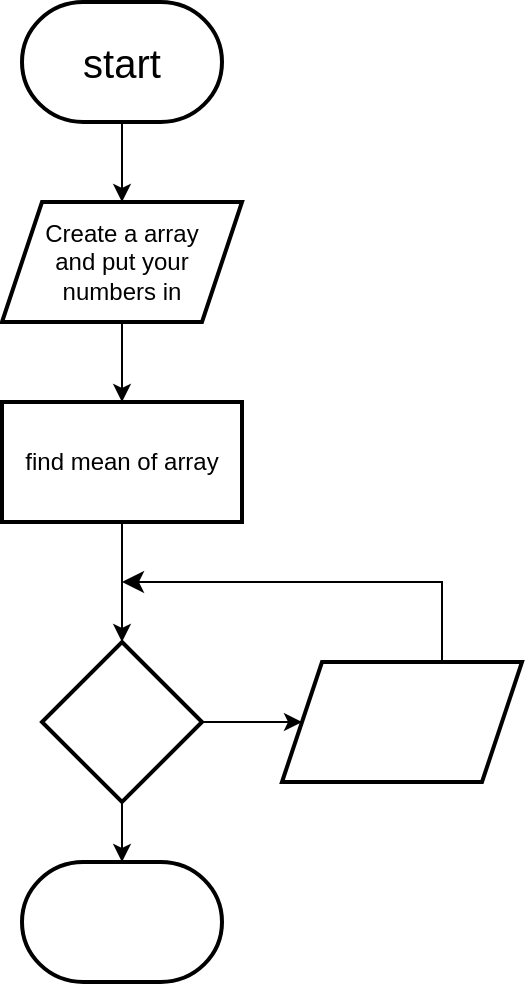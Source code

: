 <mxfile version="20.8.23" type="github">
  <diagram name="Page-1" id="TRCaWQI18scVr7TWzj1z">
    <mxGraphModel dx="880" dy="484" grid="1" gridSize="10" guides="1" tooltips="1" connect="1" arrows="1" fold="1" page="1" pageScale="1" pageWidth="850" pageHeight="1100" math="0" shadow="0">
      <root>
        <mxCell id="0" />
        <mxCell id="1" parent="0" />
        <mxCell id="MnGRkau2HxLCN7xlnSKG-4" value="" style="edgeStyle=orthogonalEdgeStyle;rounded=0;orthogonalLoop=1;jettySize=auto;html=1;fontSize=20;" edge="1" parent="1" source="MnGRkau2HxLCN7xlnSKG-1" target="MnGRkau2HxLCN7xlnSKG-3">
          <mxGeometry relative="1" as="geometry" />
        </mxCell>
        <mxCell id="MnGRkau2HxLCN7xlnSKG-1" value="&lt;font style=&quot;font-size: 20px;&quot;&gt;start&lt;/font&gt;" style="strokeWidth=2;html=1;shape=mxgraph.flowchart.terminator;whiteSpace=wrap;" vertex="1" parent="1">
          <mxGeometry x="350" y="130" width="100" height="60" as="geometry" />
        </mxCell>
        <mxCell id="MnGRkau2HxLCN7xlnSKG-7" value="" style="edgeStyle=orthogonalEdgeStyle;rounded=0;orthogonalLoop=1;jettySize=auto;html=1;fontSize=20;" edge="1" parent="1" source="MnGRkau2HxLCN7xlnSKG-3" target="MnGRkau2HxLCN7xlnSKG-6">
          <mxGeometry relative="1" as="geometry" />
        </mxCell>
        <mxCell id="MnGRkau2HxLCN7xlnSKG-3" value="Create a array&lt;br&gt;and put your &lt;br&gt;numbers in" style="shape=parallelogram;perimeter=parallelogramPerimeter;whiteSpace=wrap;html=1;fixedSize=1;strokeWidth=2;" vertex="1" parent="1">
          <mxGeometry x="340" y="230" width="120" height="60" as="geometry" />
        </mxCell>
        <mxCell id="MnGRkau2HxLCN7xlnSKG-9" value="" style="edgeStyle=orthogonalEdgeStyle;rounded=0;orthogonalLoop=1;jettySize=auto;html=1;fontSize=20;" edge="1" parent="1" source="MnGRkau2HxLCN7xlnSKG-6" target="MnGRkau2HxLCN7xlnSKG-8">
          <mxGeometry relative="1" as="geometry" />
        </mxCell>
        <mxCell id="MnGRkau2HxLCN7xlnSKG-6" value="find mean of array" style="whiteSpace=wrap;html=1;strokeWidth=2;" vertex="1" parent="1">
          <mxGeometry x="340" y="330" width="120" height="60" as="geometry" />
        </mxCell>
        <mxCell id="MnGRkau2HxLCN7xlnSKG-11" value="" style="edgeStyle=orthogonalEdgeStyle;rounded=0;orthogonalLoop=1;jettySize=auto;html=1;fontSize=20;" edge="1" parent="1" source="MnGRkau2HxLCN7xlnSKG-8" target="MnGRkau2HxLCN7xlnSKG-10">
          <mxGeometry relative="1" as="geometry" />
        </mxCell>
        <mxCell id="MnGRkau2HxLCN7xlnSKG-14" value="" style="edgeStyle=orthogonalEdgeStyle;rounded=0;orthogonalLoop=1;jettySize=auto;html=1;fontSize=20;" edge="1" parent="1" source="MnGRkau2HxLCN7xlnSKG-8" target="MnGRkau2HxLCN7xlnSKG-13">
          <mxGeometry relative="1" as="geometry" />
        </mxCell>
        <mxCell id="MnGRkau2HxLCN7xlnSKG-8" value="" style="rhombus;whiteSpace=wrap;html=1;strokeWidth=2;" vertex="1" parent="1">
          <mxGeometry x="360" y="450" width="80" height="80" as="geometry" />
        </mxCell>
        <mxCell id="MnGRkau2HxLCN7xlnSKG-10" value="" style="shape=parallelogram;perimeter=parallelogramPerimeter;whiteSpace=wrap;html=1;fixedSize=1;strokeWidth=2;" vertex="1" parent="1">
          <mxGeometry x="480" y="460" width="120" height="60" as="geometry" />
        </mxCell>
        <mxCell id="MnGRkau2HxLCN7xlnSKG-12" value="" style="edgeStyle=segmentEdgeStyle;endArrow=classic;html=1;curved=0;rounded=0;endSize=8;startSize=8;fontSize=20;exitX=0.5;exitY=0;exitDx=0;exitDy=0;" edge="1" parent="1" source="MnGRkau2HxLCN7xlnSKG-10">
          <mxGeometry width="50" height="50" relative="1" as="geometry">
            <mxPoint x="600" y="460" as="sourcePoint" />
            <mxPoint x="400" y="420" as="targetPoint" />
            <Array as="points">
              <mxPoint x="560" y="420" />
            </Array>
          </mxGeometry>
        </mxCell>
        <mxCell id="MnGRkau2HxLCN7xlnSKG-13" value="" style="strokeWidth=2;html=1;shape=mxgraph.flowchart.terminator;whiteSpace=wrap;fontSize=20;" vertex="1" parent="1">
          <mxGeometry x="350" y="560" width="100" height="60" as="geometry" />
        </mxCell>
      </root>
    </mxGraphModel>
  </diagram>
</mxfile>
